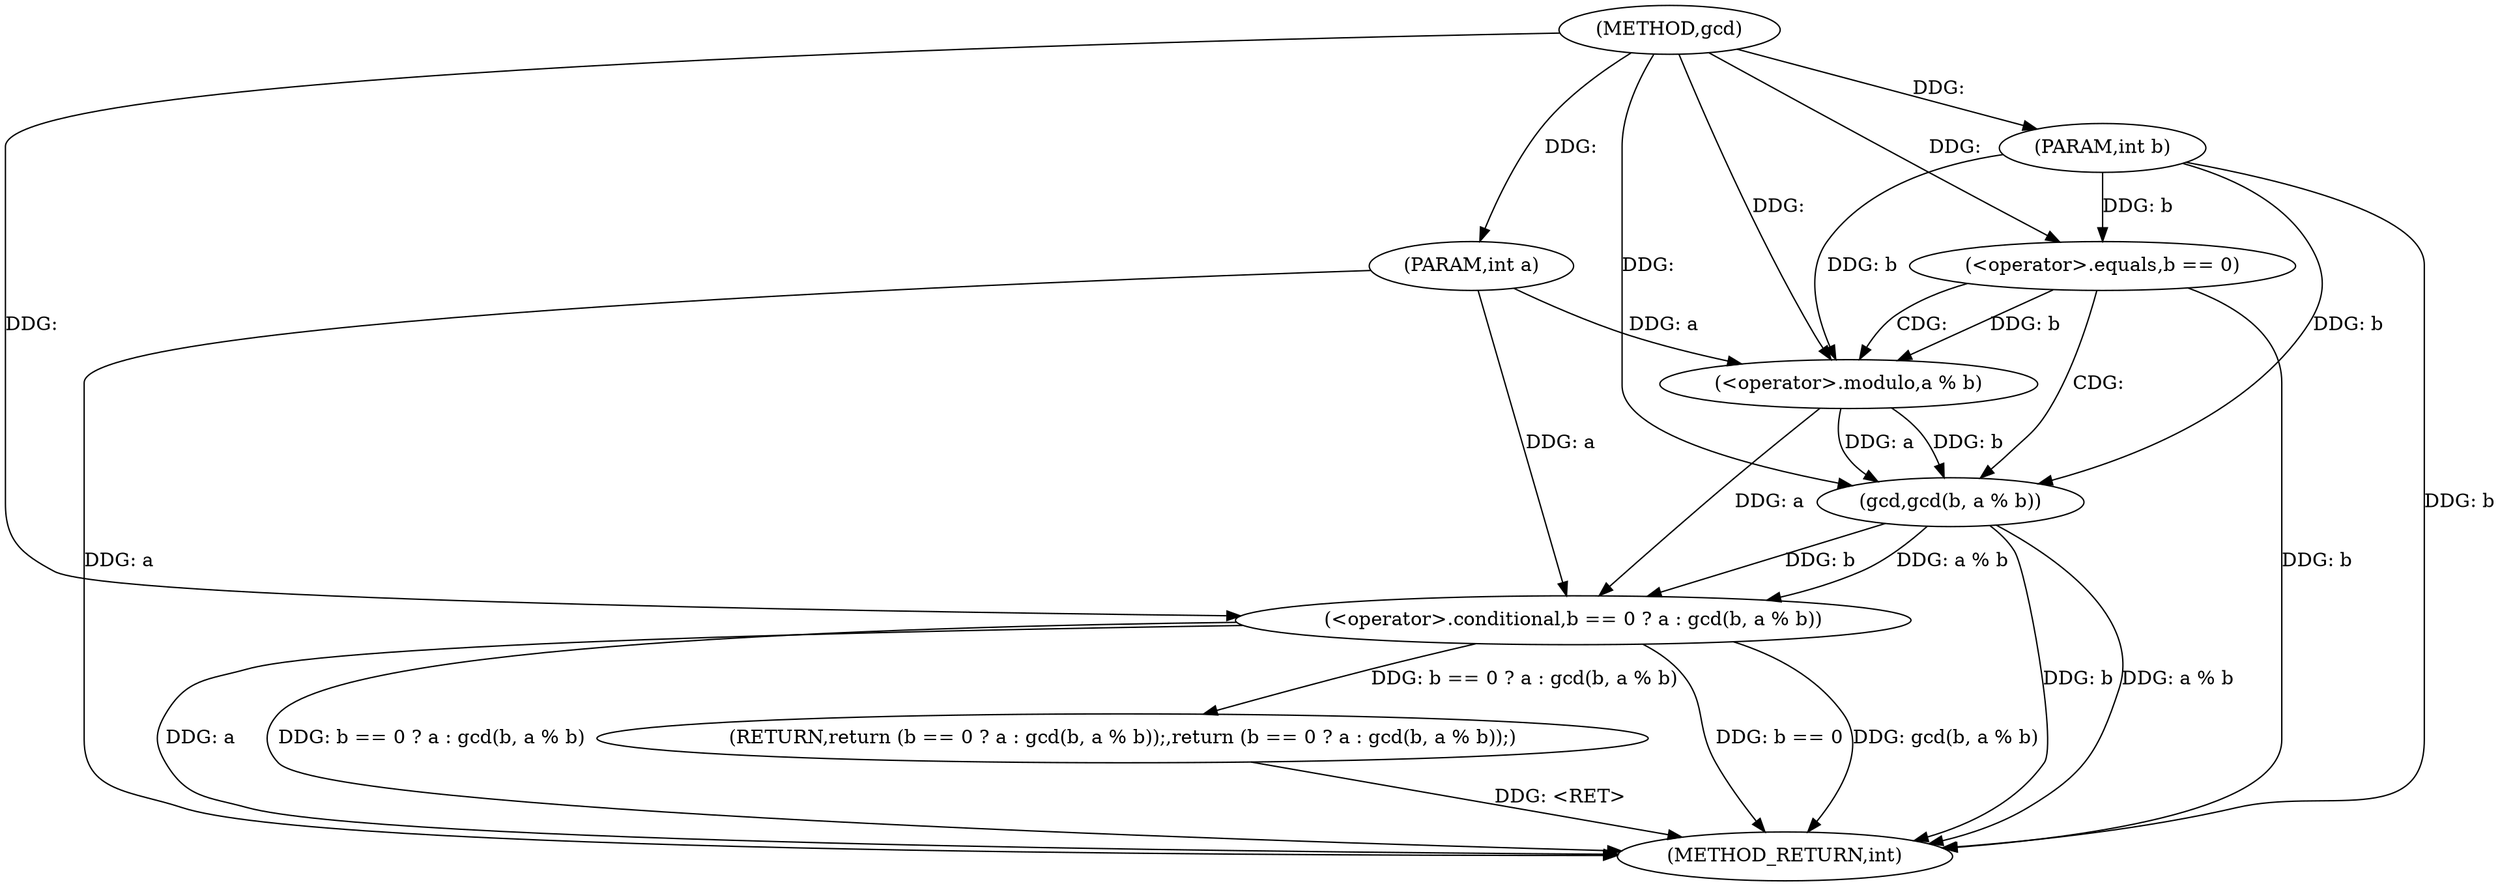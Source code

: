 digraph "gcd" {  
"1000102" [label = "(METHOD,gcd)" ]
"1000117" [label = "(METHOD_RETURN,int)" ]
"1000103" [label = "(PARAM,int a)" ]
"1000104" [label = "(PARAM,int b)" ]
"1000106" [label = "(RETURN,return (b == 0 ? a : gcd(b, a % b));,return (b == 0 ? a : gcd(b, a % b));)" ]
"1000107" [label = "(<operator>.conditional,b == 0 ? a : gcd(b, a % b))" ]
"1000108" [label = "(<operator>.equals,b == 0)" ]
"1000112" [label = "(gcd,gcd(b, a % b))" ]
"1000114" [label = "(<operator>.modulo,a % b)" ]
  "1000106" -> "1000117"  [ label = "DDG: <RET>"] 
  "1000103" -> "1000117"  [ label = "DDG: a"] 
  "1000104" -> "1000117"  [ label = "DDG: b"] 
  "1000108" -> "1000117"  [ label = "DDG: b"] 
  "1000107" -> "1000117"  [ label = "DDG: b == 0"] 
  "1000112" -> "1000117"  [ label = "DDG: b"] 
  "1000112" -> "1000117"  [ label = "DDG: a % b"] 
  "1000107" -> "1000117"  [ label = "DDG: gcd(b, a % b)"] 
  "1000107" -> "1000117"  [ label = "DDG: a"] 
  "1000107" -> "1000117"  [ label = "DDG: b == 0 ? a : gcd(b, a % b)"] 
  "1000102" -> "1000103"  [ label = "DDG: "] 
  "1000102" -> "1000104"  [ label = "DDG: "] 
  "1000107" -> "1000106"  [ label = "DDG: b == 0 ? a : gcd(b, a % b)"] 
  "1000112" -> "1000107"  [ label = "DDG: b"] 
  "1000112" -> "1000107"  [ label = "DDG: a % b"] 
  "1000114" -> "1000107"  [ label = "DDG: a"] 
  "1000103" -> "1000107"  [ label = "DDG: a"] 
  "1000102" -> "1000107"  [ label = "DDG: "] 
  "1000104" -> "1000108"  [ label = "DDG: b"] 
  "1000102" -> "1000108"  [ label = "DDG: "] 
  "1000114" -> "1000112"  [ label = "DDG: b"] 
  "1000104" -> "1000112"  [ label = "DDG: b"] 
  "1000102" -> "1000112"  [ label = "DDG: "] 
  "1000114" -> "1000112"  [ label = "DDG: a"] 
  "1000103" -> "1000114"  [ label = "DDG: a"] 
  "1000102" -> "1000114"  [ label = "DDG: "] 
  "1000108" -> "1000114"  [ label = "DDG: b"] 
  "1000104" -> "1000114"  [ label = "DDG: b"] 
  "1000108" -> "1000112"  [ label = "CDG: "] 
  "1000108" -> "1000114"  [ label = "CDG: "] 
}
